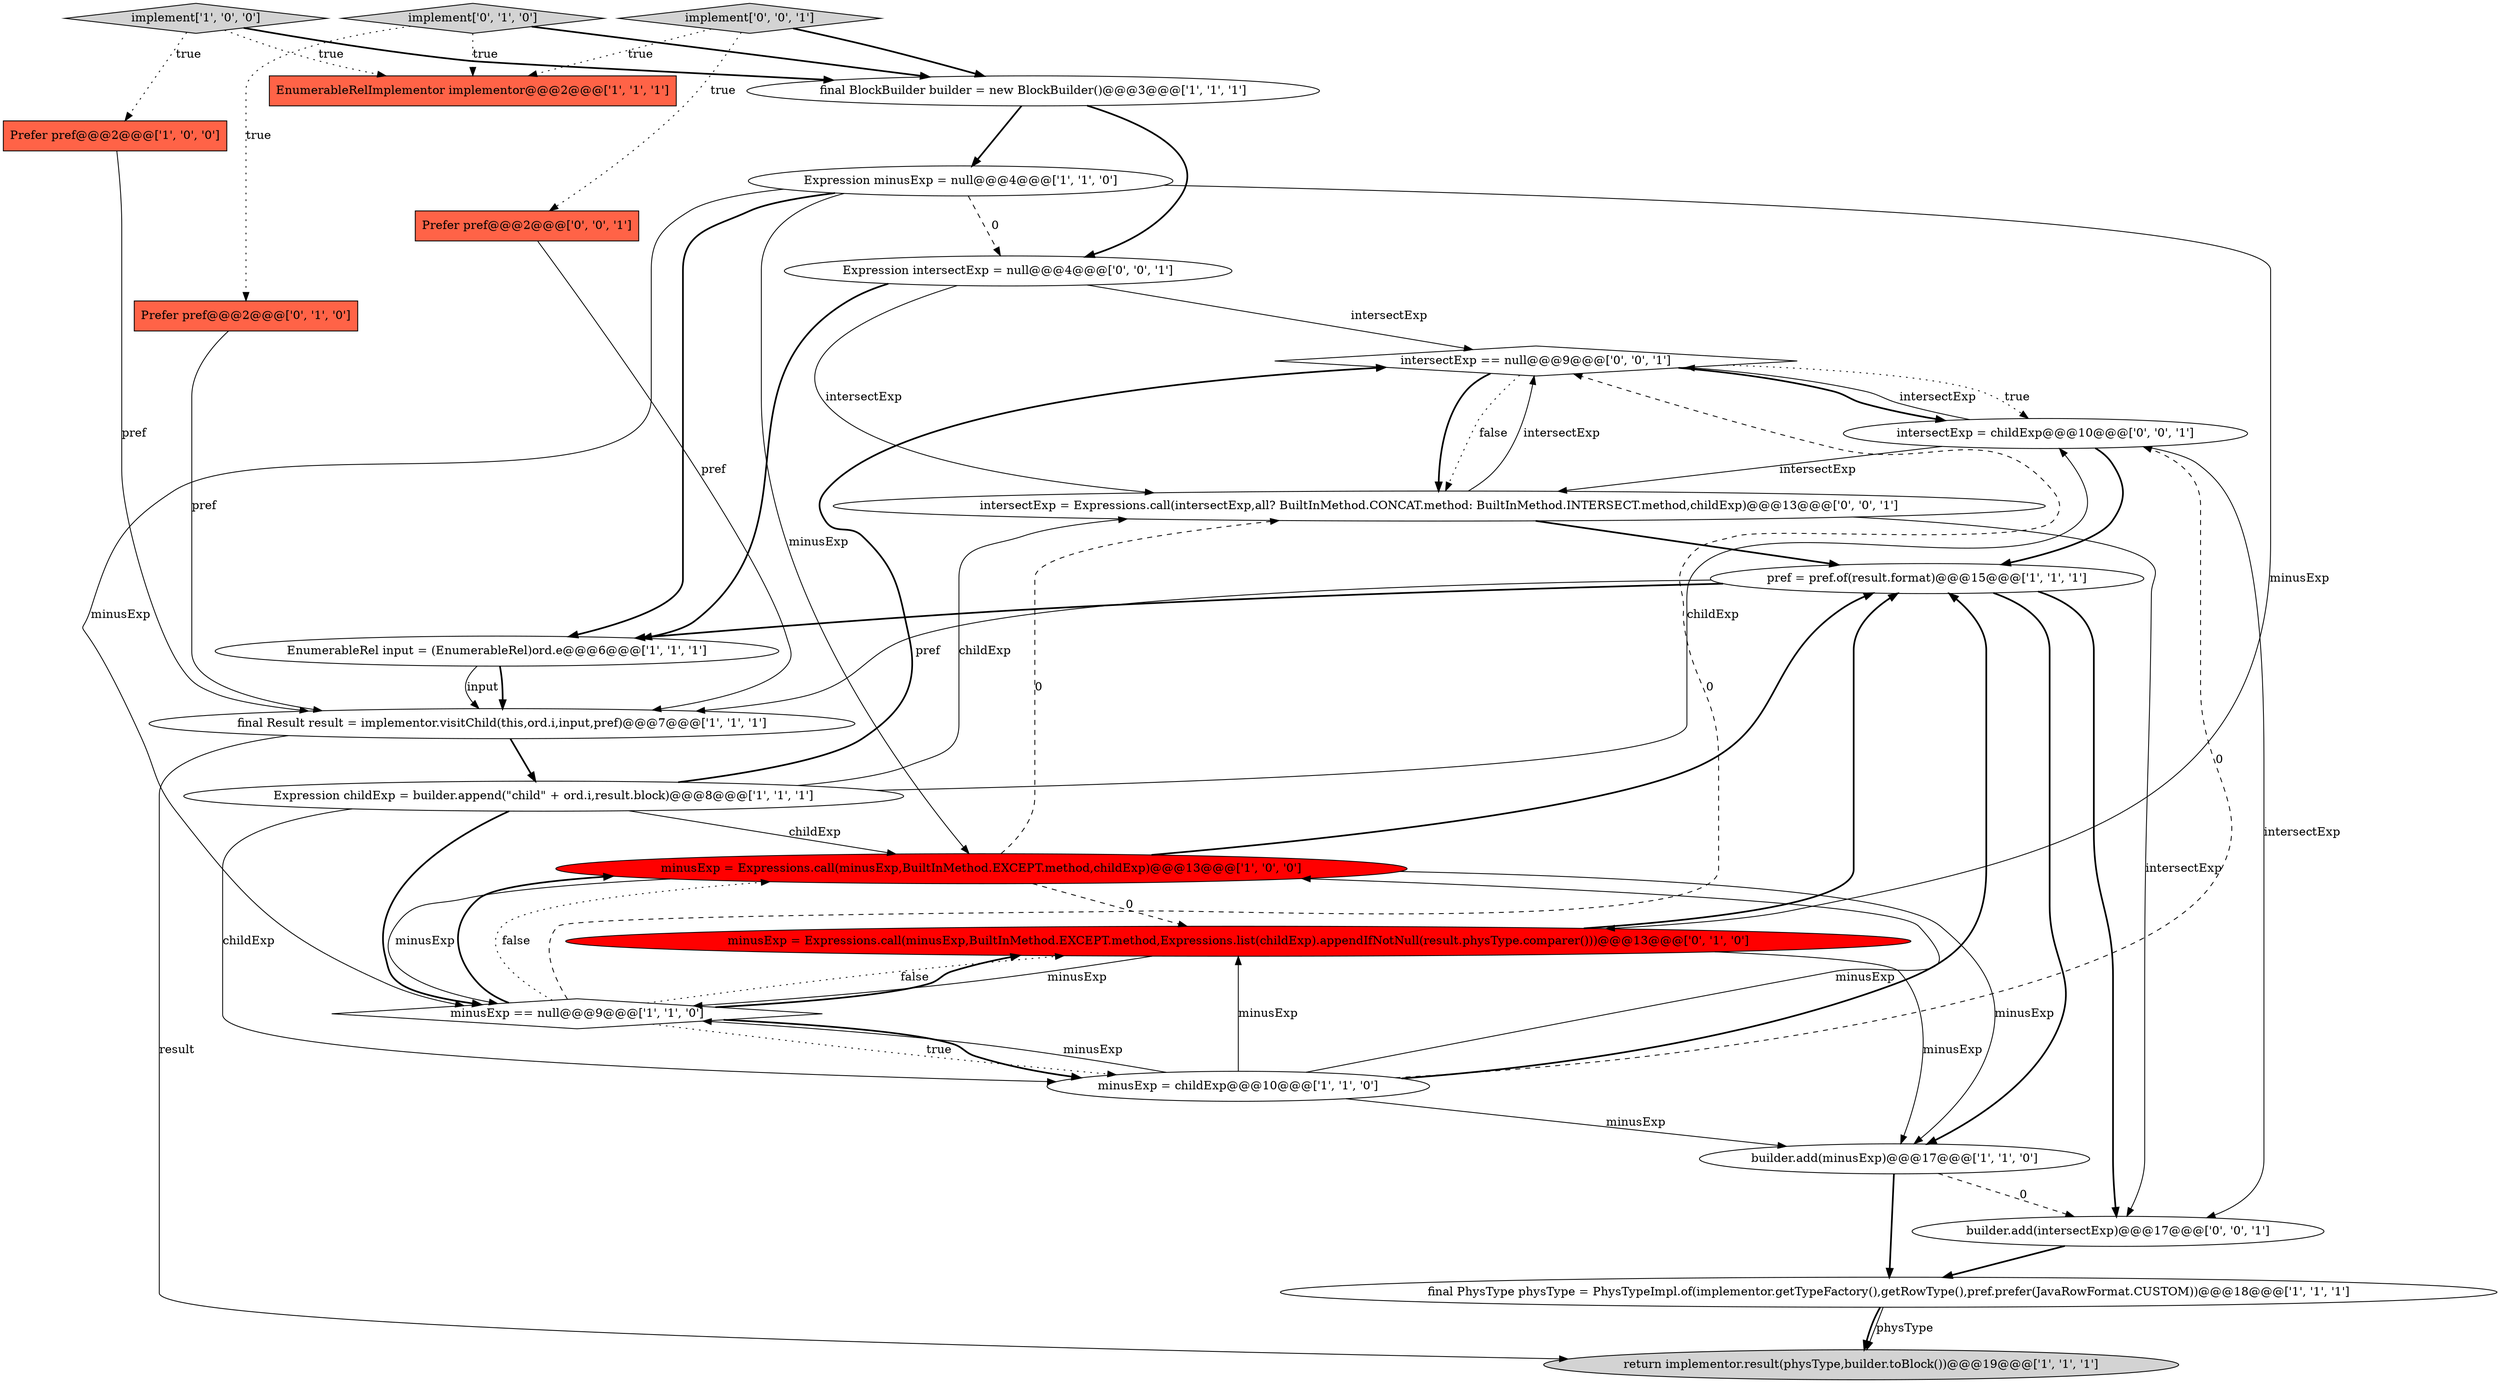 digraph {
22 [style = filled, label = "intersectExp == null@@@9@@@['0', '0', '1']", fillcolor = white, shape = diamond image = "AAA0AAABBB3BBB"];
18 [style = filled, label = "intersectExp = childExp@@@10@@@['0', '0', '1']", fillcolor = white, shape = ellipse image = "AAA0AAABBB3BBB"];
3 [style = filled, label = "implement['1', '0', '0']", fillcolor = lightgray, shape = diamond image = "AAA0AAABBB1BBB"];
1 [style = filled, label = "final PhysType physType = PhysTypeImpl.of(implementor.getTypeFactory(),getRowType(),pref.prefer(JavaRowFormat.CUSTOM))@@@18@@@['1', '1', '1']", fillcolor = white, shape = ellipse image = "AAA0AAABBB1BBB"];
17 [style = filled, label = "Prefer pref@@@2@@@['0', '1', '0']", fillcolor = tomato, shape = box image = "AAA0AAABBB2BBB"];
11 [style = filled, label = "final Result result = implementor.visitChild(this,ord.i,input,pref)@@@7@@@['1', '1', '1']", fillcolor = white, shape = ellipse image = "AAA0AAABBB1BBB"];
0 [style = filled, label = "Prefer pref@@@2@@@['1', '0', '0']", fillcolor = tomato, shape = box image = "AAA0AAABBB1BBB"];
15 [style = filled, label = "minusExp = Expressions.call(minusExp,BuiltInMethod.EXCEPT.method,Expressions.list(childExp).appendIfNotNull(result.physType.comparer()))@@@13@@@['0', '1', '0']", fillcolor = red, shape = ellipse image = "AAA1AAABBB2BBB"];
13 [style = filled, label = "minusExp == null@@@9@@@['1', '1', '0']", fillcolor = white, shape = diamond image = "AAA0AAABBB1BBB"];
20 [style = filled, label = "Prefer pref@@@2@@@['0', '0', '1']", fillcolor = tomato, shape = box image = "AAA0AAABBB3BBB"];
19 [style = filled, label = "builder.add(intersectExp)@@@17@@@['0', '0', '1']", fillcolor = white, shape = ellipse image = "AAA0AAABBB3BBB"];
8 [style = filled, label = "return implementor.result(physType,builder.toBlock())@@@19@@@['1', '1', '1']", fillcolor = lightgray, shape = ellipse image = "AAA0AAABBB1BBB"];
2 [style = filled, label = "builder.add(minusExp)@@@17@@@['1', '1', '0']", fillcolor = white, shape = ellipse image = "AAA0AAABBB1BBB"];
6 [style = filled, label = "EnumerableRel input = (EnumerableRel)ord.e@@@6@@@['1', '1', '1']", fillcolor = white, shape = ellipse image = "AAA0AAABBB1BBB"];
21 [style = filled, label = "Expression intersectExp = null@@@4@@@['0', '0', '1']", fillcolor = white, shape = ellipse image = "AAA0AAABBB3BBB"];
12 [style = filled, label = "pref = pref.of(result.format)@@@15@@@['1', '1', '1']", fillcolor = white, shape = ellipse image = "AAA0AAABBB1BBB"];
7 [style = filled, label = "minusExp = childExp@@@10@@@['1', '1', '0']", fillcolor = white, shape = ellipse image = "AAA0AAABBB1BBB"];
9 [style = filled, label = "Expression childExp = builder.append(\"child\" + ord.i,result.block)@@@8@@@['1', '1', '1']", fillcolor = white, shape = ellipse image = "AAA0AAABBB1BBB"];
24 [style = filled, label = "implement['0', '0', '1']", fillcolor = lightgray, shape = diamond image = "AAA0AAABBB3BBB"];
5 [style = filled, label = "EnumerableRelImplementor implementor@@@2@@@['1', '1', '1']", fillcolor = tomato, shape = box image = "AAA0AAABBB1BBB"];
10 [style = filled, label = "minusExp = Expressions.call(minusExp,BuiltInMethod.EXCEPT.method,childExp)@@@13@@@['1', '0', '0']", fillcolor = red, shape = ellipse image = "AAA1AAABBB1BBB"];
16 [style = filled, label = "implement['0', '1', '0']", fillcolor = lightgray, shape = diamond image = "AAA0AAABBB2BBB"];
23 [style = filled, label = "intersectExp = Expressions.call(intersectExp,all? BuiltInMethod.CONCAT.method: BuiltInMethod.INTERSECT.method,childExp)@@@13@@@['0', '0', '1']", fillcolor = white, shape = ellipse image = "AAA0AAABBB3BBB"];
14 [style = filled, label = "Expression minusExp = null@@@4@@@['1', '1', '0']", fillcolor = white, shape = ellipse image = "AAA0AAABBB1BBB"];
4 [style = filled, label = "final BlockBuilder builder = new BlockBuilder()@@@3@@@['1', '1', '1']", fillcolor = white, shape = ellipse image = "AAA0AAABBB1BBB"];
9->22 [style = bold, label=""];
10->15 [style = dashed, label="0"];
13->10 [style = bold, label=""];
23->22 [style = solid, label="intersectExp"];
4->14 [style = bold, label=""];
2->19 [style = dashed, label="0"];
10->2 [style = solid, label="minusExp"];
1->8 [style = bold, label=""];
22->18 [style = dotted, label="true"];
14->15 [style = solid, label="minusExp"];
7->18 [style = dashed, label="0"];
11->8 [style = solid, label="result"];
12->11 [style = solid, label="pref"];
7->12 [style = bold, label=""];
21->6 [style = bold, label=""];
2->1 [style = bold, label=""];
13->15 [style = dotted, label="false"];
16->17 [style = dotted, label="true"];
7->2 [style = solid, label="minusExp"];
4->21 [style = bold, label=""];
18->12 [style = bold, label=""];
1->8 [style = solid, label="physType"];
18->22 [style = solid, label="intersectExp"];
13->7 [style = dotted, label="true"];
0->11 [style = solid, label="pref"];
9->18 [style = solid, label="childExp"];
11->9 [style = bold, label=""];
7->13 [style = solid, label="minusExp"];
15->2 [style = solid, label="minusExp"];
12->6 [style = bold, label=""];
3->4 [style = bold, label=""];
22->23 [style = bold, label=""];
20->11 [style = solid, label="pref"];
19->1 [style = bold, label=""];
12->2 [style = bold, label=""];
22->18 [style = bold, label=""];
24->4 [style = bold, label=""];
9->10 [style = solid, label="childExp"];
7->15 [style = solid, label="minusExp"];
3->5 [style = dotted, label="true"];
18->23 [style = solid, label="intersectExp"];
10->12 [style = bold, label=""];
13->7 [style = bold, label=""];
9->23 [style = solid, label="childExp"];
6->11 [style = bold, label=""];
24->20 [style = dotted, label="true"];
14->10 [style = solid, label="minusExp"];
10->13 [style = solid, label="minusExp"];
15->13 [style = solid, label="minusExp"];
6->11 [style = solid, label="input"];
3->0 [style = dotted, label="true"];
16->5 [style = dotted, label="true"];
22->23 [style = dotted, label="false"];
14->21 [style = dashed, label="0"];
23->12 [style = bold, label=""];
15->12 [style = bold, label=""];
13->10 [style = dotted, label="false"];
13->15 [style = bold, label=""];
21->22 [style = solid, label="intersectExp"];
17->11 [style = solid, label="pref"];
7->10 [style = solid, label="minusExp"];
23->19 [style = solid, label="intersectExp"];
16->4 [style = bold, label=""];
18->19 [style = solid, label="intersectExp"];
12->19 [style = bold, label=""];
10->23 [style = dashed, label="0"];
13->22 [style = dashed, label="0"];
14->6 [style = bold, label=""];
24->5 [style = dotted, label="true"];
21->23 [style = solid, label="intersectExp"];
14->13 [style = solid, label="minusExp"];
9->13 [style = bold, label=""];
9->7 [style = solid, label="childExp"];
}
